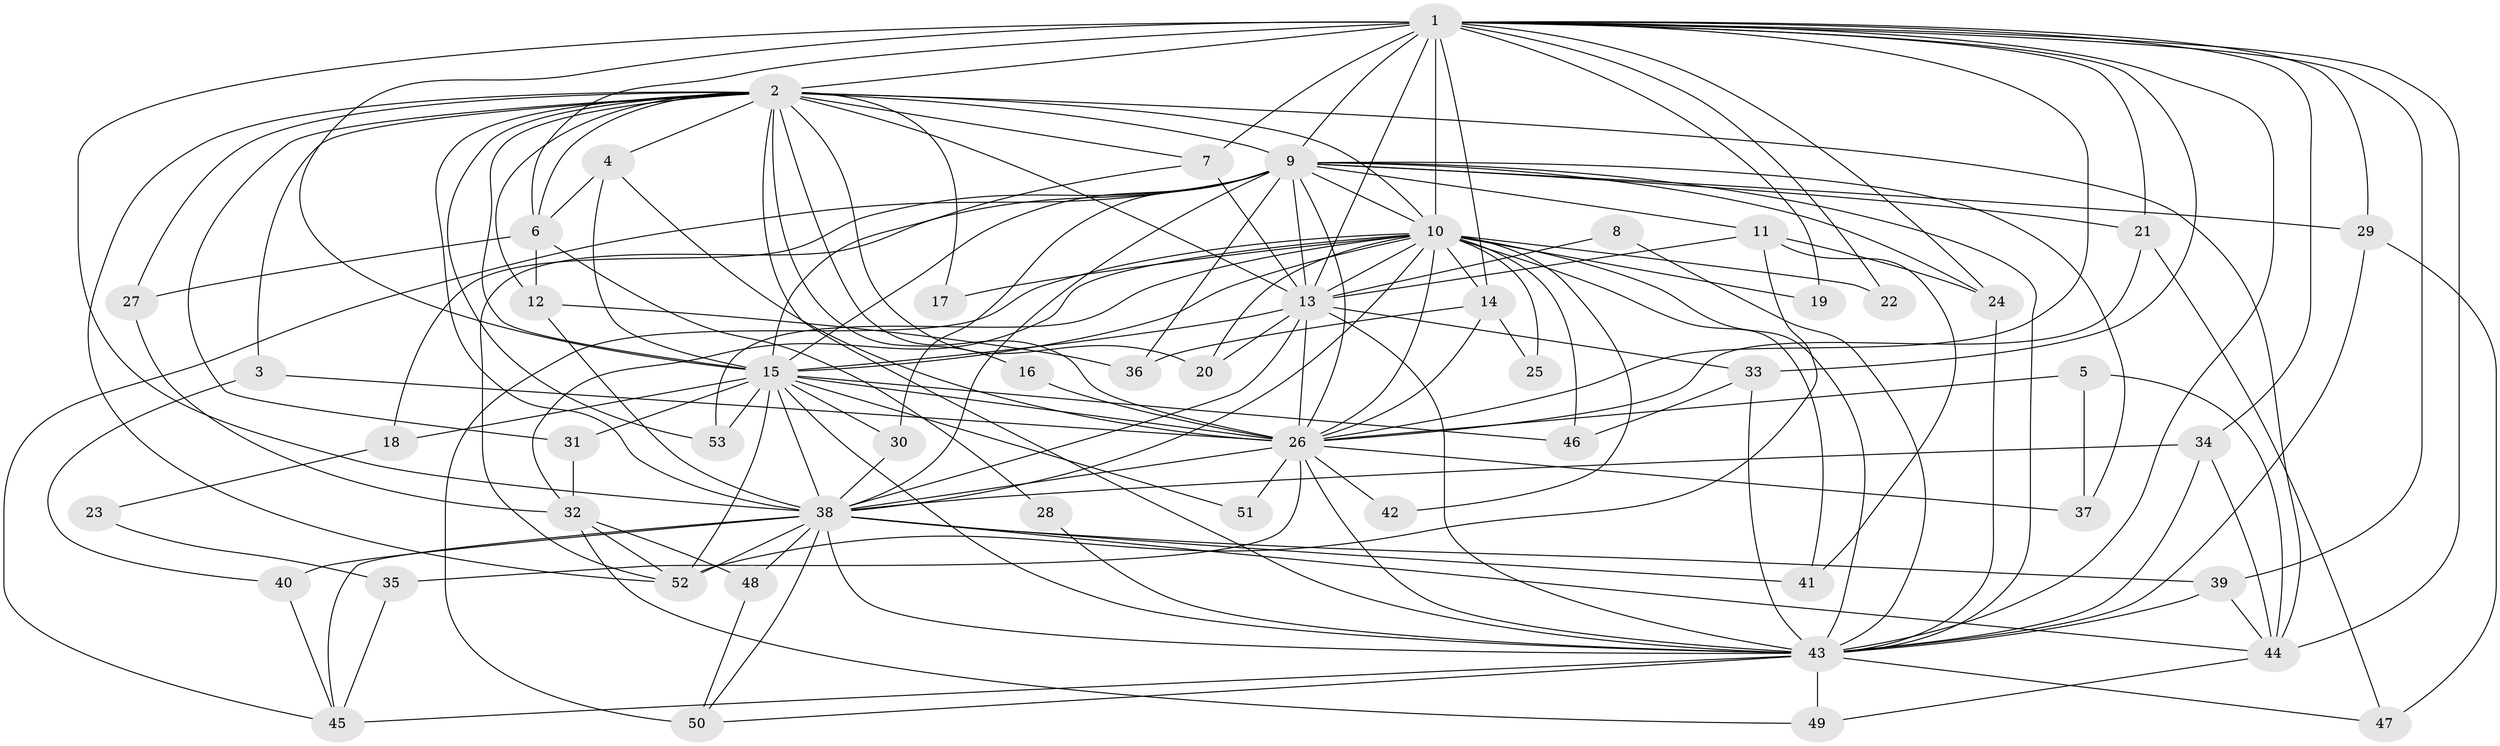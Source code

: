 // original degree distribution, {24: 0.009523809523809525, 22: 0.02857142857142857, 23: 0.009523809523809525, 15: 0.009523809523809525, 9: 0.009523809523809525, 26: 0.01904761904761905, 21: 0.009523809523809525, 3: 0.21904761904761905, 2: 0.5238095238095238, 4: 0.09523809523809523, 5: 0.02857142857142857, 7: 0.01904761904761905, 6: 0.01904761904761905}
// Generated by graph-tools (version 1.1) at 2025/01/03/09/25 03:01:15]
// undirected, 53 vertices, 158 edges
graph export_dot {
graph [start="1"]
  node [color=gray90,style=filled];
  1;
  2;
  3;
  4;
  5;
  6;
  7;
  8;
  9;
  10;
  11;
  12;
  13;
  14;
  15;
  16;
  17;
  18;
  19;
  20;
  21;
  22;
  23;
  24;
  25;
  26;
  27;
  28;
  29;
  30;
  31;
  32;
  33;
  34;
  35;
  36;
  37;
  38;
  39;
  40;
  41;
  42;
  43;
  44;
  45;
  46;
  47;
  48;
  49;
  50;
  51;
  52;
  53;
  1 -- 2 [weight=3.0];
  1 -- 6 [weight=1.0];
  1 -- 7 [weight=1.0];
  1 -- 9 [weight=3.0];
  1 -- 10 [weight=4.0];
  1 -- 13 [weight=2.0];
  1 -- 14 [weight=1.0];
  1 -- 15 [weight=3.0];
  1 -- 19 [weight=1.0];
  1 -- 21 [weight=1.0];
  1 -- 22 [weight=1.0];
  1 -- 24 [weight=1.0];
  1 -- 26 [weight=2.0];
  1 -- 29 [weight=1.0];
  1 -- 33 [weight=1.0];
  1 -- 34 [weight=1.0];
  1 -- 38 [weight=2.0];
  1 -- 39 [weight=1.0];
  1 -- 43 [weight=2.0];
  1 -- 44 [weight=1.0];
  2 -- 3 [weight=1.0];
  2 -- 4 [weight=1.0];
  2 -- 6 [weight=1.0];
  2 -- 7 [weight=1.0];
  2 -- 9 [weight=1.0];
  2 -- 10 [weight=1.0];
  2 -- 12 [weight=1.0];
  2 -- 13 [weight=2.0];
  2 -- 15 [weight=1.0];
  2 -- 16 [weight=1.0];
  2 -- 17 [weight=1.0];
  2 -- 20 [weight=1.0];
  2 -- 26 [weight=1.0];
  2 -- 27 [weight=1.0];
  2 -- 31 [weight=1.0];
  2 -- 38 [weight=1.0];
  2 -- 43 [weight=1.0];
  2 -- 44 [weight=1.0];
  2 -- 52 [weight=1.0];
  2 -- 53 [weight=1.0];
  3 -- 26 [weight=1.0];
  3 -- 40 [weight=1.0];
  4 -- 6 [weight=1.0];
  4 -- 15 [weight=1.0];
  4 -- 26 [weight=1.0];
  5 -- 26 [weight=1.0];
  5 -- 37 [weight=1.0];
  5 -- 44 [weight=1.0];
  6 -- 12 [weight=1.0];
  6 -- 27 [weight=1.0];
  6 -- 28 [weight=1.0];
  7 -- 13 [weight=1.0];
  7 -- 15 [weight=1.0];
  8 -- 13 [weight=1.0];
  8 -- 43 [weight=1.0];
  9 -- 10 [weight=1.0];
  9 -- 11 [weight=1.0];
  9 -- 13 [weight=1.0];
  9 -- 15 [weight=1.0];
  9 -- 18 [weight=2.0];
  9 -- 21 [weight=1.0];
  9 -- 24 [weight=1.0];
  9 -- 26 [weight=1.0];
  9 -- 29 [weight=1.0];
  9 -- 30 [weight=1.0];
  9 -- 36 [weight=1.0];
  9 -- 37 [weight=1.0];
  9 -- 38 [weight=2.0];
  9 -- 43 [weight=1.0];
  9 -- 45 [weight=1.0];
  9 -- 52 [weight=1.0];
  10 -- 13 [weight=1.0];
  10 -- 14 [weight=1.0];
  10 -- 15 [weight=2.0];
  10 -- 17 [weight=1.0];
  10 -- 19 [weight=1.0];
  10 -- 20 [weight=1.0];
  10 -- 22 [weight=1.0];
  10 -- 25 [weight=1.0];
  10 -- 26 [weight=1.0];
  10 -- 32 [weight=2.0];
  10 -- 38 [weight=1.0];
  10 -- 41 [weight=1.0];
  10 -- 42 [weight=2.0];
  10 -- 43 [weight=1.0];
  10 -- 46 [weight=1.0];
  10 -- 50 [weight=1.0];
  10 -- 53 [weight=1.0];
  11 -- 13 [weight=1.0];
  11 -- 24 [weight=1.0];
  11 -- 41 [weight=1.0];
  11 -- 52 [weight=1.0];
  12 -- 36 [weight=1.0];
  12 -- 38 [weight=1.0];
  13 -- 15 [weight=1.0];
  13 -- 20 [weight=1.0];
  13 -- 26 [weight=1.0];
  13 -- 33 [weight=1.0];
  13 -- 38 [weight=1.0];
  13 -- 43 [weight=1.0];
  14 -- 25 [weight=1.0];
  14 -- 26 [weight=1.0];
  14 -- 36 [weight=1.0];
  15 -- 18 [weight=1.0];
  15 -- 26 [weight=1.0];
  15 -- 30 [weight=1.0];
  15 -- 31 [weight=1.0];
  15 -- 38 [weight=1.0];
  15 -- 43 [weight=2.0];
  15 -- 46 [weight=1.0];
  15 -- 51 [weight=1.0];
  15 -- 52 [weight=1.0];
  15 -- 53 [weight=1.0];
  16 -- 26 [weight=2.0];
  18 -- 23 [weight=1.0];
  21 -- 26 [weight=1.0];
  21 -- 47 [weight=1.0];
  23 -- 35 [weight=1.0];
  24 -- 43 [weight=1.0];
  26 -- 35 [weight=1.0];
  26 -- 37 [weight=1.0];
  26 -- 38 [weight=3.0];
  26 -- 42 [weight=1.0];
  26 -- 43 [weight=1.0];
  26 -- 51 [weight=1.0];
  27 -- 32 [weight=1.0];
  28 -- 43 [weight=1.0];
  29 -- 43 [weight=1.0];
  29 -- 47 [weight=1.0];
  30 -- 38 [weight=1.0];
  31 -- 32 [weight=1.0];
  32 -- 48 [weight=1.0];
  32 -- 49 [weight=1.0];
  32 -- 52 [weight=1.0];
  33 -- 43 [weight=1.0];
  33 -- 46 [weight=1.0];
  34 -- 38 [weight=1.0];
  34 -- 43 [weight=1.0];
  34 -- 44 [weight=1.0];
  35 -- 45 [weight=1.0];
  38 -- 39 [weight=1.0];
  38 -- 40 [weight=1.0];
  38 -- 41 [weight=1.0];
  38 -- 43 [weight=1.0];
  38 -- 44 [weight=1.0];
  38 -- 45 [weight=1.0];
  38 -- 48 [weight=1.0];
  38 -- 50 [weight=1.0];
  38 -- 52 [weight=1.0];
  39 -- 43 [weight=1.0];
  39 -- 44 [weight=1.0];
  40 -- 45 [weight=1.0];
  43 -- 45 [weight=1.0];
  43 -- 47 [weight=1.0];
  43 -- 49 [weight=1.0];
  43 -- 50 [weight=1.0];
  44 -- 49 [weight=1.0];
  48 -- 50 [weight=1.0];
}
